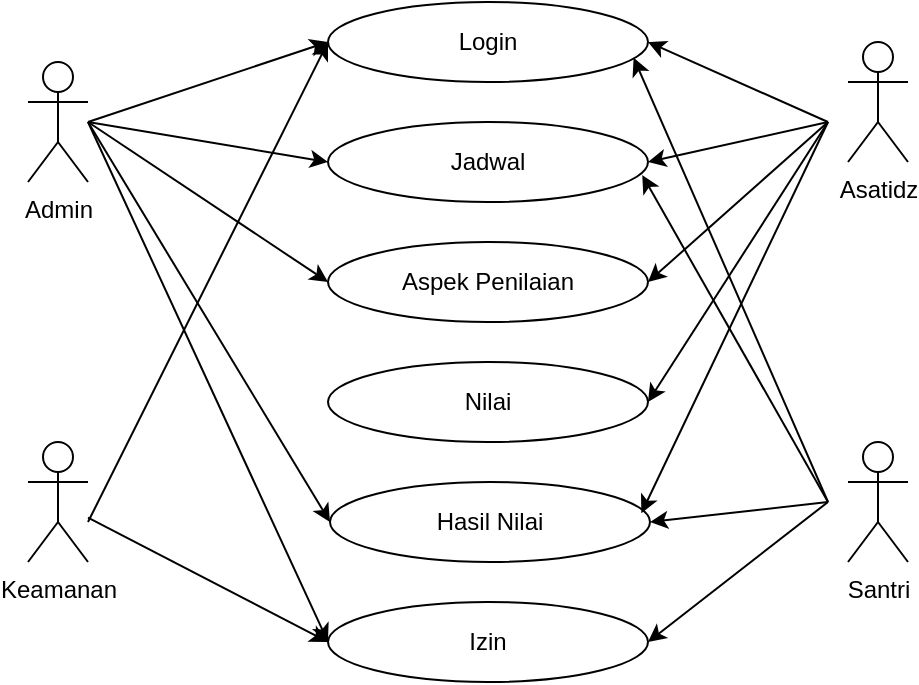 <mxfile version="20.8.5" type="github">
  <diagram name="Page-1" id="e7e014a7-5840-1c2e-5031-d8a46d1fe8dd">
    <mxGraphModel dx="1764" dy="956" grid="1" gridSize="10" guides="1" tooltips="1" connect="1" arrows="1" fold="1" page="1" pageScale="1" pageWidth="1169" pageHeight="826" background="none" math="0" shadow="0">
      <root>
        <mxCell id="0" />
        <mxCell id="1" parent="0" />
        <mxCell id="hlzRP1eWg_B-QNPBtTJ1-41" value="Admin" style="shape=umlActor;verticalLabelPosition=bottom;verticalAlign=top;html=1;" vertex="1" parent="1">
          <mxGeometry x="20" y="840" width="30" height="60" as="geometry" />
        </mxCell>
        <mxCell id="hlzRP1eWg_B-QNPBtTJ1-42" value="Keamanan" style="shape=umlActor;verticalLabelPosition=bottom;verticalAlign=top;html=1;" vertex="1" parent="1">
          <mxGeometry x="20" y="1030" width="30" height="60" as="geometry" />
        </mxCell>
        <mxCell id="hlzRP1eWg_B-QNPBtTJ1-43" value="Asatidz" style="shape=umlActor;verticalLabelPosition=bottom;verticalAlign=top;html=1;" vertex="1" parent="1">
          <mxGeometry x="430" y="830" width="30" height="60" as="geometry" />
        </mxCell>
        <mxCell id="hlzRP1eWg_B-QNPBtTJ1-44" value="Santri&lt;br&gt;" style="shape=umlActor;verticalLabelPosition=bottom;verticalAlign=top;html=1;" vertex="1" parent="1">
          <mxGeometry x="430" y="1030" width="30" height="60" as="geometry" />
        </mxCell>
        <mxCell id="hlzRP1eWg_B-QNPBtTJ1-51" value="Login" style="ellipse;whiteSpace=wrap;html=1;" vertex="1" parent="1">
          <mxGeometry x="170" y="810" width="160" height="40" as="geometry" />
        </mxCell>
        <mxCell id="hlzRP1eWg_B-QNPBtTJ1-52" value="Nilai" style="ellipse;whiteSpace=wrap;html=1;" vertex="1" parent="1">
          <mxGeometry x="170" y="990" width="160" height="40" as="geometry" />
        </mxCell>
        <mxCell id="hlzRP1eWg_B-QNPBtTJ1-53" value="Jadwal" style="ellipse;whiteSpace=wrap;html=1;" vertex="1" parent="1">
          <mxGeometry x="170" y="870" width="160" height="40" as="geometry" />
        </mxCell>
        <mxCell id="hlzRP1eWg_B-QNPBtTJ1-54" value="Hasil Nilai" style="ellipse;whiteSpace=wrap;html=1;" vertex="1" parent="1">
          <mxGeometry x="171" y="1050" width="160" height="40" as="geometry" />
        </mxCell>
        <mxCell id="hlzRP1eWg_B-QNPBtTJ1-55" value="Aspek Penilaian" style="ellipse;whiteSpace=wrap;html=1;" vertex="1" parent="1">
          <mxGeometry x="170" y="930" width="160" height="40" as="geometry" />
        </mxCell>
        <mxCell id="hlzRP1eWg_B-QNPBtTJ1-61" value="" style="endArrow=classic;html=1;rounded=0;entryX=0;entryY=0.5;entryDx=0;entryDy=0;" edge="1" parent="1" target="hlzRP1eWg_B-QNPBtTJ1-51">
          <mxGeometry width="50" height="50" relative="1" as="geometry">
            <mxPoint x="50" y="870" as="sourcePoint" />
            <mxPoint x="330" y="950" as="targetPoint" />
          </mxGeometry>
        </mxCell>
        <mxCell id="hlzRP1eWg_B-QNPBtTJ1-63" value="" style="endArrow=classic;html=1;rounded=0;entryX=0;entryY=0.5;entryDx=0;entryDy=0;" edge="1" parent="1" target="hlzRP1eWg_B-QNPBtTJ1-53">
          <mxGeometry width="50" height="50" relative="1" as="geometry">
            <mxPoint x="50" y="870" as="sourcePoint" />
            <mxPoint x="180" y="840" as="targetPoint" />
          </mxGeometry>
        </mxCell>
        <mxCell id="hlzRP1eWg_B-QNPBtTJ1-64" value="" style="endArrow=classic;html=1;rounded=0;entryX=0;entryY=0.5;entryDx=0;entryDy=0;" edge="1" parent="1" target="hlzRP1eWg_B-QNPBtTJ1-55">
          <mxGeometry width="50" height="50" relative="1" as="geometry">
            <mxPoint x="50" y="870" as="sourcePoint" />
            <mxPoint x="190" y="850" as="targetPoint" />
          </mxGeometry>
        </mxCell>
        <mxCell id="hlzRP1eWg_B-QNPBtTJ1-65" value="" style="endArrow=classic;html=1;rounded=0;entryX=0;entryY=0.5;entryDx=0;entryDy=0;" edge="1" parent="1" target="hlzRP1eWg_B-QNPBtTJ1-54">
          <mxGeometry width="50" height="50" relative="1" as="geometry">
            <mxPoint x="50" y="870" as="sourcePoint" />
            <mxPoint x="200" y="860" as="targetPoint" />
          </mxGeometry>
        </mxCell>
        <mxCell id="hlzRP1eWg_B-QNPBtTJ1-66" value="" style="endArrow=classic;html=1;rounded=0;entryX=0;entryY=0.5;entryDx=0;entryDy=0;" edge="1" parent="1" target="hlzRP1eWg_B-QNPBtTJ1-67">
          <mxGeometry width="50" height="50" relative="1" as="geometry">
            <mxPoint x="50" y="870" as="sourcePoint" />
            <mxPoint x="210" y="870" as="targetPoint" />
          </mxGeometry>
        </mxCell>
        <mxCell id="hlzRP1eWg_B-QNPBtTJ1-67" value="Izin" style="ellipse;whiteSpace=wrap;html=1;" vertex="1" parent="1">
          <mxGeometry x="170" y="1110" width="160" height="40" as="geometry" />
        </mxCell>
        <mxCell id="hlzRP1eWg_B-QNPBtTJ1-69" value="" style="endArrow=classic;html=1;rounded=0;entryX=0;entryY=0.5;entryDx=0;entryDy=0;" edge="1" parent="1" source="hlzRP1eWg_B-QNPBtTJ1-42" target="hlzRP1eWg_B-QNPBtTJ1-67">
          <mxGeometry width="50" height="50" relative="1" as="geometry">
            <mxPoint x="60" y="880" as="sourcePoint" />
            <mxPoint x="180" y="1140" as="targetPoint" />
          </mxGeometry>
        </mxCell>
        <mxCell id="hlzRP1eWg_B-QNPBtTJ1-70" value="" style="endArrow=classic;html=1;rounded=0;" edge="1" parent="1">
          <mxGeometry width="50" height="50" relative="1" as="geometry">
            <mxPoint x="50" y="1070" as="sourcePoint" />
            <mxPoint x="170" y="830" as="targetPoint" />
          </mxGeometry>
        </mxCell>
        <mxCell id="hlzRP1eWg_B-QNPBtTJ1-71" value="" style="endArrow=classic;html=1;rounded=0;entryX=0.973;entryY=0.39;entryDx=0;entryDy=0;entryPerimeter=0;" edge="1" parent="1" target="hlzRP1eWg_B-QNPBtTJ1-54">
          <mxGeometry width="50" height="50" relative="1" as="geometry">
            <mxPoint x="420" y="870" as="sourcePoint" />
            <mxPoint x="200" y="1160" as="targetPoint" />
          </mxGeometry>
        </mxCell>
        <mxCell id="hlzRP1eWg_B-QNPBtTJ1-72" value="" style="endArrow=classic;html=1;rounded=0;entryX=1;entryY=0.5;entryDx=0;entryDy=0;" edge="1" parent="1" target="hlzRP1eWg_B-QNPBtTJ1-52">
          <mxGeometry width="50" height="50" relative="1" as="geometry">
            <mxPoint x="420" y="870" as="sourcePoint" />
            <mxPoint x="336.68" y="1075.6" as="targetPoint" />
          </mxGeometry>
        </mxCell>
        <mxCell id="hlzRP1eWg_B-QNPBtTJ1-73" value="" style="endArrow=classic;html=1;rounded=0;entryX=1;entryY=0.5;entryDx=0;entryDy=0;" edge="1" parent="1" target="hlzRP1eWg_B-QNPBtTJ1-55">
          <mxGeometry width="50" height="50" relative="1" as="geometry">
            <mxPoint x="420" y="870" as="sourcePoint" />
            <mxPoint x="346.68" y="1085.6" as="targetPoint" />
          </mxGeometry>
        </mxCell>
        <mxCell id="hlzRP1eWg_B-QNPBtTJ1-74" value="" style="endArrow=classic;html=1;rounded=0;entryX=1;entryY=0.5;entryDx=0;entryDy=0;" edge="1" parent="1" target="hlzRP1eWg_B-QNPBtTJ1-53">
          <mxGeometry width="50" height="50" relative="1" as="geometry">
            <mxPoint x="420" y="870" as="sourcePoint" />
            <mxPoint x="356.68" y="1095.6" as="targetPoint" />
          </mxGeometry>
        </mxCell>
        <mxCell id="hlzRP1eWg_B-QNPBtTJ1-75" value="" style="endArrow=classic;html=1;rounded=0;entryX=1;entryY=0.5;entryDx=0;entryDy=0;" edge="1" parent="1" target="hlzRP1eWg_B-QNPBtTJ1-51">
          <mxGeometry width="50" height="50" relative="1" as="geometry">
            <mxPoint x="420" y="870" as="sourcePoint" />
            <mxPoint x="366.68" y="1105.6" as="targetPoint" />
          </mxGeometry>
        </mxCell>
        <mxCell id="hlzRP1eWg_B-QNPBtTJ1-76" value="" style="endArrow=classic;html=1;rounded=0;entryX=1;entryY=0.5;entryDx=0;entryDy=0;" edge="1" parent="1" target="hlzRP1eWg_B-QNPBtTJ1-67">
          <mxGeometry width="50" height="50" relative="1" as="geometry">
            <mxPoint x="420" y="1060" as="sourcePoint" />
            <mxPoint x="376.68" y="1115.6" as="targetPoint" />
          </mxGeometry>
        </mxCell>
        <mxCell id="hlzRP1eWg_B-QNPBtTJ1-77" value="" style="endArrow=classic;html=1;rounded=0;entryX=1;entryY=0.5;entryDx=0;entryDy=0;" edge="1" parent="1" target="hlzRP1eWg_B-QNPBtTJ1-54">
          <mxGeometry width="50" height="50" relative="1" as="geometry">
            <mxPoint x="420" y="1060" as="sourcePoint" />
            <mxPoint x="386.68" y="1125.6" as="targetPoint" />
          </mxGeometry>
        </mxCell>
        <mxCell id="hlzRP1eWg_B-QNPBtTJ1-78" value="" style="endArrow=classic;html=1;rounded=0;entryX=0.955;entryY=0.697;entryDx=0;entryDy=0;entryPerimeter=0;" edge="1" parent="1" target="hlzRP1eWg_B-QNPBtTJ1-51">
          <mxGeometry width="50" height="50" relative="1" as="geometry">
            <mxPoint x="420" y="1060" as="sourcePoint" />
            <mxPoint x="330" y="840" as="targetPoint" />
          </mxGeometry>
        </mxCell>
        <mxCell id="hlzRP1eWg_B-QNPBtTJ1-81" value="" style="endArrow=classic;html=1;rounded=0;entryX=0.982;entryY=0.663;entryDx=0;entryDy=0;entryPerimeter=0;" edge="1" parent="1" target="hlzRP1eWg_B-QNPBtTJ1-53">
          <mxGeometry width="50" height="50" relative="1" as="geometry">
            <mxPoint x="420" y="1060" as="sourcePoint" />
            <mxPoint x="332.8" y="847.88" as="targetPoint" />
          </mxGeometry>
        </mxCell>
      </root>
    </mxGraphModel>
  </diagram>
</mxfile>
